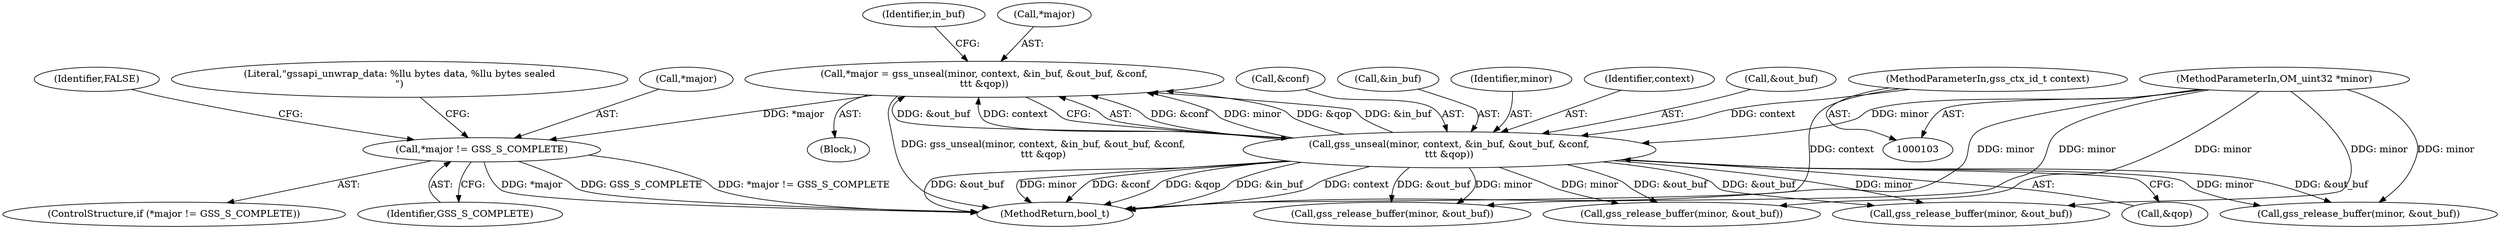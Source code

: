 digraph "0_krb5_a197e92349a4aa2141b5dff12e9dd44c2a2166e3_1@pointer" {
"1000206" [label="(Call,*major != GSS_S_COMPLETE)"];
"1000187" [label="(Call,*major = gss_unseal(minor, context, &in_buf, &out_buf, &conf,\n\t\t\t &qop))"];
"1000190" [label="(Call,gss_unseal(minor, context, &in_buf, &out_buf, &conf,\n\t\t\t &qop))"];
"1000105" [label="(MethodParameterIn,OM_uint32 *minor)"];
"1000106" [label="(MethodParameterIn,gss_ctx_id_t context)"];
"1000206" [label="(Call,*major != GSS_S_COMPLETE)"];
"1000111" [label="(Block,)"];
"1000308" [label="(MethodReturn,bool_t)"];
"1000106" [label="(MethodParameterIn,gss_ctx_id_t context)"];
"1000199" [label="(Call,&qop)"];
"1000299" [label="(Call,gss_release_buffer(minor, &out_buf))"];
"1000197" [label="(Call,&conf)"];
"1000288" [label="(Call,gss_release_buffer(minor, &out_buf))"];
"1000266" [label="(Call,gss_release_buffer(minor, &out_buf))"];
"1000205" [label="(ControlStructure,if (*major != GSS_S_COMPLETE))"];
"1000207" [label="(Call,*major)"];
"1000193" [label="(Call,&in_buf)"];
"1000191" [label="(Identifier,minor)"];
"1000190" [label="(Call,gss_unseal(minor, context, &in_buf, &out_buf, &conf,\n\t\t\t &qop))"];
"1000187" [label="(Call,*major = gss_unseal(minor, context, &in_buf, &out_buf, &conf,\n\t\t\t &qop))"];
"1000211" [label="(Identifier,FALSE)"];
"1000246" [label="(Call,gss_release_buffer(minor, &out_buf))"];
"1000192" [label="(Identifier,context)"];
"1000195" [label="(Call,&out_buf)"];
"1000214" [label="(Literal,\"gssapi_unwrap_data: %llu bytes data, %llu bytes sealed\n\")"];
"1000203" [label="(Identifier,in_buf)"];
"1000209" [label="(Identifier,GSS_S_COMPLETE)"];
"1000105" [label="(MethodParameterIn,OM_uint32 *minor)"];
"1000188" [label="(Call,*major)"];
"1000206" -> "1000205"  [label="AST: "];
"1000206" -> "1000209"  [label="CFG: "];
"1000207" -> "1000206"  [label="AST: "];
"1000209" -> "1000206"  [label="AST: "];
"1000211" -> "1000206"  [label="CFG: "];
"1000214" -> "1000206"  [label="CFG: "];
"1000206" -> "1000308"  [label="DDG: GSS_S_COMPLETE"];
"1000206" -> "1000308"  [label="DDG: *major != GSS_S_COMPLETE"];
"1000206" -> "1000308"  [label="DDG: *major"];
"1000187" -> "1000206"  [label="DDG: *major"];
"1000187" -> "1000111"  [label="AST: "];
"1000187" -> "1000190"  [label="CFG: "];
"1000188" -> "1000187"  [label="AST: "];
"1000190" -> "1000187"  [label="AST: "];
"1000203" -> "1000187"  [label="CFG: "];
"1000187" -> "1000308"  [label="DDG: gss_unseal(minor, context, &in_buf, &out_buf, &conf,\n\t\t\t &qop)"];
"1000190" -> "1000187"  [label="DDG: &conf"];
"1000190" -> "1000187"  [label="DDG: minor"];
"1000190" -> "1000187"  [label="DDG: &qop"];
"1000190" -> "1000187"  [label="DDG: &in_buf"];
"1000190" -> "1000187"  [label="DDG: &out_buf"];
"1000190" -> "1000187"  [label="DDG: context"];
"1000190" -> "1000199"  [label="CFG: "];
"1000191" -> "1000190"  [label="AST: "];
"1000192" -> "1000190"  [label="AST: "];
"1000193" -> "1000190"  [label="AST: "];
"1000195" -> "1000190"  [label="AST: "];
"1000197" -> "1000190"  [label="AST: "];
"1000199" -> "1000190"  [label="AST: "];
"1000190" -> "1000308"  [label="DDG: &out_buf"];
"1000190" -> "1000308"  [label="DDG: minor"];
"1000190" -> "1000308"  [label="DDG: &conf"];
"1000190" -> "1000308"  [label="DDG: &qop"];
"1000190" -> "1000308"  [label="DDG: &in_buf"];
"1000190" -> "1000308"  [label="DDG: context"];
"1000105" -> "1000190"  [label="DDG: minor"];
"1000106" -> "1000190"  [label="DDG: context"];
"1000190" -> "1000246"  [label="DDG: minor"];
"1000190" -> "1000246"  [label="DDG: &out_buf"];
"1000190" -> "1000266"  [label="DDG: minor"];
"1000190" -> "1000266"  [label="DDG: &out_buf"];
"1000190" -> "1000288"  [label="DDG: minor"];
"1000190" -> "1000288"  [label="DDG: &out_buf"];
"1000190" -> "1000299"  [label="DDG: minor"];
"1000190" -> "1000299"  [label="DDG: &out_buf"];
"1000105" -> "1000103"  [label="AST: "];
"1000105" -> "1000308"  [label="DDG: minor"];
"1000105" -> "1000246"  [label="DDG: minor"];
"1000105" -> "1000266"  [label="DDG: minor"];
"1000105" -> "1000288"  [label="DDG: minor"];
"1000105" -> "1000299"  [label="DDG: minor"];
"1000106" -> "1000103"  [label="AST: "];
"1000106" -> "1000308"  [label="DDG: context"];
}
